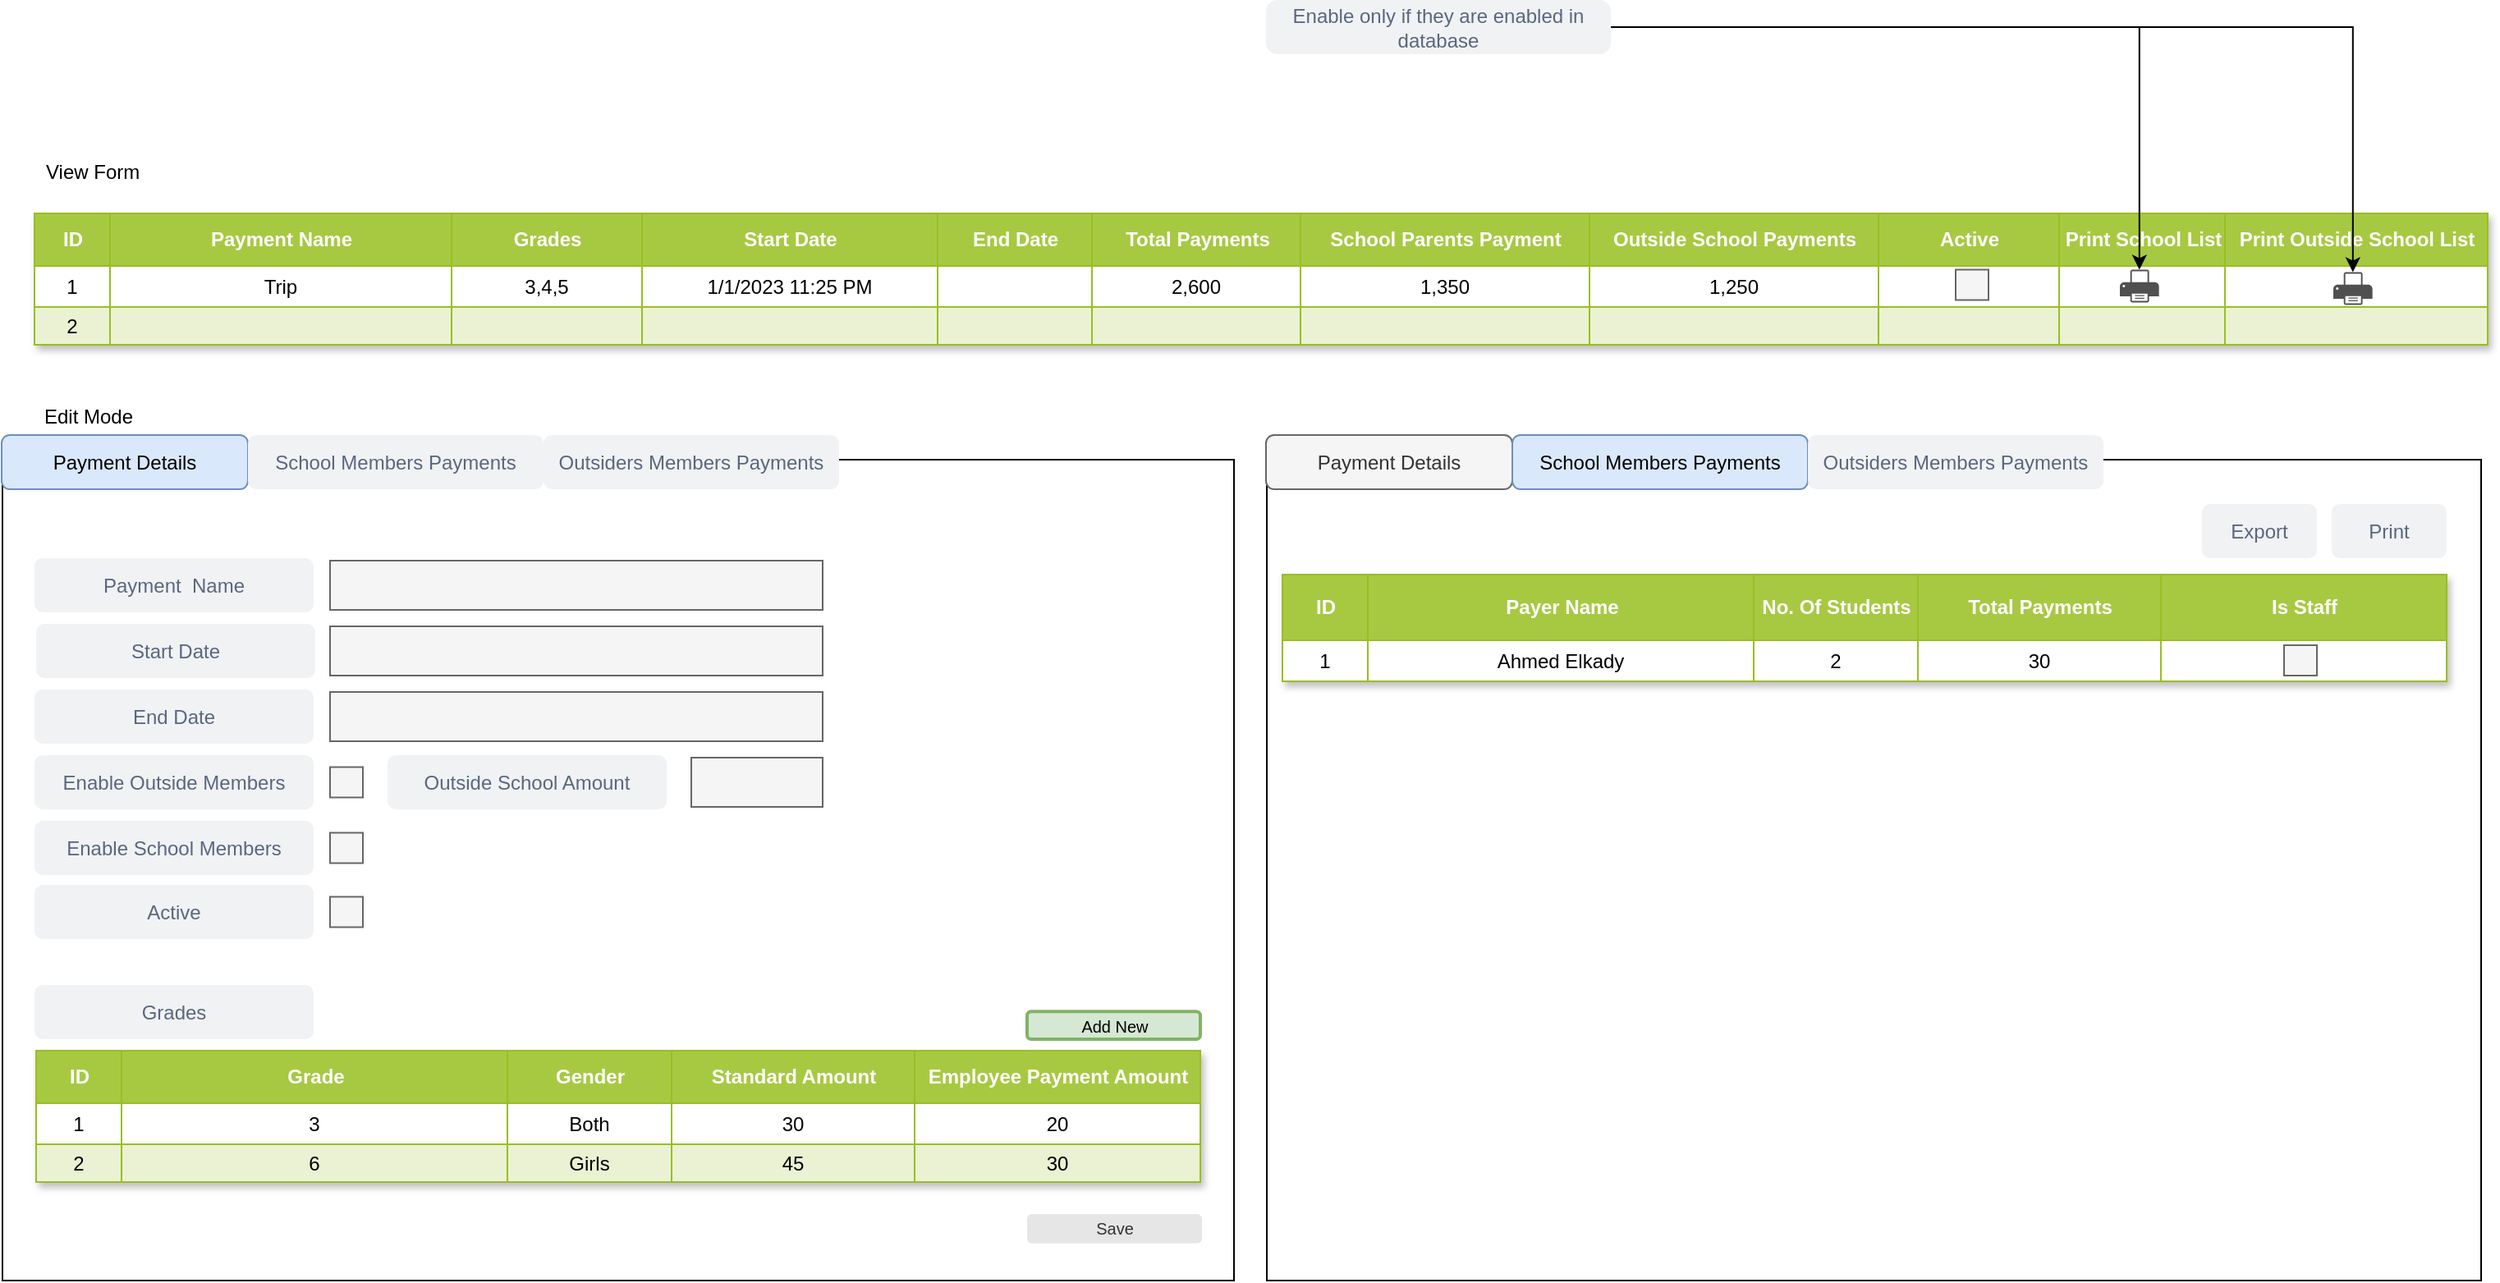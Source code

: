 <mxfile version="21.2.9" type="github">
  <diagram name="Page-1" id="6PhnfSOoUw57CcjGiwAI">
    <mxGraphModel dx="1434" dy="788" grid="1" gridSize="10" guides="1" tooltips="1" connect="1" arrows="1" fold="1" page="1" pageScale="1" pageWidth="850" pageHeight="1100" math="0" shadow="0">
      <root>
        <mxCell id="0" />
        <mxCell id="1" parent="0" />
        <mxCell id="nFzPuIVkLuBjwXfmh1af-1" value="2,600" style="childLayout=tableLayout;recursiveResize=0;strokeColor=#98bf21;fillColor=#A7C942;shadow=1;" vertex="1" parent="1">
          <mxGeometry x="40" y="200" width="1494" height="80" as="geometry" />
        </mxCell>
        <mxCell id="nFzPuIVkLuBjwXfmh1af-2" style="shape=tableRow;horizontal=0;startSize=0;swimlaneHead=0;swimlaneBody=0;top=0;left=0;bottom=0;right=0;dropTarget=0;collapsible=0;recursiveResize=0;expand=0;fontStyle=0;strokeColor=inherit;fillColor=#ffffff;" vertex="1" parent="nFzPuIVkLuBjwXfmh1af-1">
          <mxGeometry width="1494" height="32" as="geometry" />
        </mxCell>
        <mxCell id="nFzPuIVkLuBjwXfmh1af-3" value="ID" style="connectable=0;recursiveResize=0;strokeColor=inherit;fillColor=#A7C942;align=center;fontStyle=1;fontColor=#FFFFFF;html=1;" vertex="1" parent="nFzPuIVkLuBjwXfmh1af-2">
          <mxGeometry width="46" height="32" as="geometry">
            <mxRectangle width="46" height="32" as="alternateBounds" />
          </mxGeometry>
        </mxCell>
        <mxCell id="nFzPuIVkLuBjwXfmh1af-4" value="Payment Name" style="connectable=0;recursiveResize=0;strokeColor=inherit;fillColor=#A7C942;align=center;fontStyle=1;fontColor=#FFFFFF;html=1;" vertex="1" parent="nFzPuIVkLuBjwXfmh1af-2">
          <mxGeometry x="46" width="208" height="32" as="geometry">
            <mxRectangle width="208" height="32" as="alternateBounds" />
          </mxGeometry>
        </mxCell>
        <mxCell id="nFzPuIVkLuBjwXfmh1af-112" value="Grades" style="connectable=0;recursiveResize=0;strokeColor=inherit;fillColor=#A7C942;align=center;fontStyle=1;fontColor=#FFFFFF;html=1;" vertex="1" parent="nFzPuIVkLuBjwXfmh1af-2">
          <mxGeometry x="254" width="116" height="32" as="geometry">
            <mxRectangle width="116" height="32" as="alternateBounds" />
          </mxGeometry>
        </mxCell>
        <mxCell id="nFzPuIVkLuBjwXfmh1af-5" value="Start Date" style="connectable=0;recursiveResize=0;strokeColor=inherit;fillColor=#A7C942;align=center;fontStyle=1;fontColor=#FFFFFF;html=1;" vertex="1" parent="nFzPuIVkLuBjwXfmh1af-2">
          <mxGeometry x="370" width="180" height="32" as="geometry">
            <mxRectangle width="180" height="32" as="alternateBounds" />
          </mxGeometry>
        </mxCell>
        <mxCell id="nFzPuIVkLuBjwXfmh1af-22" value="End Date" style="connectable=0;recursiveResize=0;strokeColor=inherit;fillColor=#A7C942;align=center;fontStyle=1;fontColor=#FFFFFF;html=1;" vertex="1" parent="nFzPuIVkLuBjwXfmh1af-2">
          <mxGeometry x="550" width="94" height="32" as="geometry">
            <mxRectangle width="94" height="32" as="alternateBounds" />
          </mxGeometry>
        </mxCell>
        <mxCell id="nFzPuIVkLuBjwXfmh1af-37" value="Total Payments" style="connectable=0;recursiveResize=0;strokeColor=inherit;fillColor=#A7C942;align=center;fontStyle=1;fontColor=#FFFFFF;html=1;" vertex="1" parent="nFzPuIVkLuBjwXfmh1af-2">
          <mxGeometry x="644" width="127" height="32" as="geometry">
            <mxRectangle width="127" height="32" as="alternateBounds" />
          </mxGeometry>
        </mxCell>
        <mxCell id="nFzPuIVkLuBjwXfmh1af-42" value="School Parents Payment" style="connectable=0;recursiveResize=0;strokeColor=inherit;fillColor=#A7C942;align=center;fontStyle=1;fontColor=#FFFFFF;html=1;" vertex="1" parent="nFzPuIVkLuBjwXfmh1af-2">
          <mxGeometry x="771" width="176" height="32" as="geometry">
            <mxRectangle width="176" height="32" as="alternateBounds" />
          </mxGeometry>
        </mxCell>
        <mxCell id="nFzPuIVkLuBjwXfmh1af-120" value="Outside School Payments" style="connectable=0;recursiveResize=0;strokeColor=inherit;fillColor=#A7C942;align=center;fontStyle=1;fontColor=#FFFFFF;html=1;" vertex="1" parent="nFzPuIVkLuBjwXfmh1af-2">
          <mxGeometry x="947" width="176" height="32" as="geometry">
            <mxRectangle width="176" height="32" as="alternateBounds" />
          </mxGeometry>
        </mxCell>
        <mxCell id="nFzPuIVkLuBjwXfmh1af-32" value="Active" style="connectable=0;recursiveResize=0;strokeColor=inherit;fillColor=#A7C942;align=center;fontStyle=1;fontColor=#FFFFFF;html=1;" vertex="1" parent="nFzPuIVkLuBjwXfmh1af-2">
          <mxGeometry x="1123" width="110" height="32" as="geometry">
            <mxRectangle width="110" height="32" as="alternateBounds" />
          </mxGeometry>
        </mxCell>
        <mxCell id="nFzPuIVkLuBjwXfmh1af-74" value="Print School List" style="connectable=0;recursiveResize=0;strokeColor=inherit;fillColor=#A7C942;align=center;fontStyle=1;fontColor=#FFFFFF;html=1;" vertex="1" parent="nFzPuIVkLuBjwXfmh1af-2">
          <mxGeometry x="1233" width="101" height="32" as="geometry">
            <mxRectangle width="101" height="32" as="alternateBounds" />
          </mxGeometry>
        </mxCell>
        <mxCell id="nFzPuIVkLuBjwXfmh1af-77" value="Print Outside School List" style="connectable=0;recursiveResize=0;strokeColor=inherit;fillColor=#A7C942;align=center;fontStyle=1;fontColor=#FFFFFF;html=1;" vertex="1" parent="nFzPuIVkLuBjwXfmh1af-2">
          <mxGeometry x="1334" width="160" height="32" as="geometry">
            <mxRectangle width="160" height="32" as="alternateBounds" />
          </mxGeometry>
        </mxCell>
        <mxCell id="nFzPuIVkLuBjwXfmh1af-6" value="" style="shape=tableRow;horizontal=0;startSize=0;swimlaneHead=0;swimlaneBody=0;top=0;left=0;bottom=0;right=0;dropTarget=0;collapsible=0;recursiveResize=0;expand=0;fontStyle=0;strokeColor=inherit;fillColor=#ffffff;" vertex="1" parent="nFzPuIVkLuBjwXfmh1af-1">
          <mxGeometry y="32" width="1494" height="25" as="geometry" />
        </mxCell>
        <mxCell id="nFzPuIVkLuBjwXfmh1af-7" value="1" style="connectable=0;recursiveResize=0;strokeColor=inherit;fillColor=inherit;align=center;whiteSpace=wrap;html=1;" vertex="1" parent="nFzPuIVkLuBjwXfmh1af-6">
          <mxGeometry width="46" height="25" as="geometry">
            <mxRectangle width="46" height="25" as="alternateBounds" />
          </mxGeometry>
        </mxCell>
        <mxCell id="nFzPuIVkLuBjwXfmh1af-8" value="Trip" style="connectable=0;recursiveResize=0;strokeColor=inherit;fillColor=inherit;align=center;whiteSpace=wrap;html=1;" vertex="1" parent="nFzPuIVkLuBjwXfmh1af-6">
          <mxGeometry x="46" width="208" height="25" as="geometry">
            <mxRectangle width="208" height="25" as="alternateBounds" />
          </mxGeometry>
        </mxCell>
        <mxCell id="nFzPuIVkLuBjwXfmh1af-113" value="3,4,5" style="connectable=0;recursiveResize=0;strokeColor=inherit;fillColor=inherit;align=center;whiteSpace=wrap;html=1;" vertex="1" parent="nFzPuIVkLuBjwXfmh1af-6">
          <mxGeometry x="254" width="116" height="25" as="geometry">
            <mxRectangle width="116" height="25" as="alternateBounds" />
          </mxGeometry>
        </mxCell>
        <mxCell id="nFzPuIVkLuBjwXfmh1af-9" value="1/1/2023 11:25 PM" style="connectable=0;recursiveResize=0;strokeColor=inherit;fillColor=inherit;align=center;whiteSpace=wrap;html=1;" vertex="1" parent="nFzPuIVkLuBjwXfmh1af-6">
          <mxGeometry x="370" width="180" height="25" as="geometry">
            <mxRectangle width="180" height="25" as="alternateBounds" />
          </mxGeometry>
        </mxCell>
        <mxCell id="nFzPuIVkLuBjwXfmh1af-23" style="connectable=0;recursiveResize=0;strokeColor=inherit;fillColor=inherit;align=center;whiteSpace=wrap;html=1;" vertex="1" parent="nFzPuIVkLuBjwXfmh1af-6">
          <mxGeometry x="550" width="94" height="25" as="geometry">
            <mxRectangle width="94" height="25" as="alternateBounds" />
          </mxGeometry>
        </mxCell>
        <mxCell id="nFzPuIVkLuBjwXfmh1af-38" value="2,600" style="connectable=0;recursiveResize=0;strokeColor=inherit;fillColor=inherit;align=center;whiteSpace=wrap;html=1;" vertex="1" parent="nFzPuIVkLuBjwXfmh1af-6">
          <mxGeometry x="644" width="127" height="25" as="geometry">
            <mxRectangle width="127" height="25" as="alternateBounds" />
          </mxGeometry>
        </mxCell>
        <mxCell id="nFzPuIVkLuBjwXfmh1af-43" value="1,350" style="connectable=0;recursiveResize=0;strokeColor=inherit;fillColor=inherit;align=center;whiteSpace=wrap;html=1;" vertex="1" parent="nFzPuIVkLuBjwXfmh1af-6">
          <mxGeometry x="771" width="176" height="25" as="geometry">
            <mxRectangle width="176" height="25" as="alternateBounds" />
          </mxGeometry>
        </mxCell>
        <mxCell id="nFzPuIVkLuBjwXfmh1af-121" value="1,250" style="connectable=0;recursiveResize=0;strokeColor=inherit;fillColor=inherit;align=center;whiteSpace=wrap;html=1;" vertex="1" parent="nFzPuIVkLuBjwXfmh1af-6">
          <mxGeometry x="947" width="176" height="25" as="geometry">
            <mxRectangle width="176" height="25" as="alternateBounds" />
          </mxGeometry>
        </mxCell>
        <mxCell id="nFzPuIVkLuBjwXfmh1af-33" style="connectable=0;recursiveResize=0;strokeColor=inherit;fillColor=inherit;align=center;whiteSpace=wrap;html=1;" vertex="1" parent="nFzPuIVkLuBjwXfmh1af-6">
          <mxGeometry x="1123" width="110" height="25" as="geometry">
            <mxRectangle width="110" height="25" as="alternateBounds" />
          </mxGeometry>
        </mxCell>
        <mxCell id="nFzPuIVkLuBjwXfmh1af-75" style="connectable=0;recursiveResize=0;strokeColor=inherit;fillColor=inherit;align=center;whiteSpace=wrap;html=1;" vertex="1" parent="nFzPuIVkLuBjwXfmh1af-6">
          <mxGeometry x="1233" width="101" height="25" as="geometry">
            <mxRectangle width="101" height="25" as="alternateBounds" />
          </mxGeometry>
        </mxCell>
        <mxCell id="nFzPuIVkLuBjwXfmh1af-78" style="connectable=0;recursiveResize=0;strokeColor=inherit;fillColor=inherit;align=center;whiteSpace=wrap;html=1;" vertex="1" parent="nFzPuIVkLuBjwXfmh1af-6">
          <mxGeometry x="1334" width="160" height="25" as="geometry">
            <mxRectangle width="160" height="25" as="alternateBounds" />
          </mxGeometry>
        </mxCell>
        <mxCell id="nFzPuIVkLuBjwXfmh1af-10" value="" style="shape=tableRow;horizontal=0;startSize=0;swimlaneHead=0;swimlaneBody=0;top=0;left=0;bottom=0;right=0;dropTarget=0;collapsible=0;recursiveResize=0;expand=0;fontStyle=1;strokeColor=inherit;fillColor=#EAF2D3;" vertex="1" parent="nFzPuIVkLuBjwXfmh1af-1">
          <mxGeometry y="57" width="1494" height="23" as="geometry" />
        </mxCell>
        <mxCell id="nFzPuIVkLuBjwXfmh1af-11" value="2" style="connectable=0;recursiveResize=0;strokeColor=inherit;fillColor=inherit;whiteSpace=wrap;html=1;" vertex="1" parent="nFzPuIVkLuBjwXfmh1af-10">
          <mxGeometry width="46" height="23" as="geometry">
            <mxRectangle width="46" height="23" as="alternateBounds" />
          </mxGeometry>
        </mxCell>
        <mxCell id="nFzPuIVkLuBjwXfmh1af-12" value="" style="connectable=0;recursiveResize=0;strokeColor=inherit;fillColor=inherit;whiteSpace=wrap;html=1;" vertex="1" parent="nFzPuIVkLuBjwXfmh1af-10">
          <mxGeometry x="46" width="208" height="23" as="geometry">
            <mxRectangle width="208" height="23" as="alternateBounds" />
          </mxGeometry>
        </mxCell>
        <mxCell id="nFzPuIVkLuBjwXfmh1af-114" style="connectable=0;recursiveResize=0;strokeColor=inherit;fillColor=inherit;whiteSpace=wrap;html=1;" vertex="1" parent="nFzPuIVkLuBjwXfmh1af-10">
          <mxGeometry x="254" width="116" height="23" as="geometry">
            <mxRectangle width="116" height="23" as="alternateBounds" />
          </mxGeometry>
        </mxCell>
        <mxCell id="nFzPuIVkLuBjwXfmh1af-13" value="" style="connectable=0;recursiveResize=0;strokeColor=inherit;fillColor=inherit;whiteSpace=wrap;html=1;" vertex="1" parent="nFzPuIVkLuBjwXfmh1af-10">
          <mxGeometry x="370" width="180" height="23" as="geometry">
            <mxRectangle width="180" height="23" as="alternateBounds" />
          </mxGeometry>
        </mxCell>
        <mxCell id="nFzPuIVkLuBjwXfmh1af-24" style="connectable=0;recursiveResize=0;strokeColor=inherit;fillColor=inherit;whiteSpace=wrap;html=1;" vertex="1" parent="nFzPuIVkLuBjwXfmh1af-10">
          <mxGeometry x="550" width="94" height="23" as="geometry">
            <mxRectangle width="94" height="23" as="alternateBounds" />
          </mxGeometry>
        </mxCell>
        <mxCell id="nFzPuIVkLuBjwXfmh1af-39" style="connectable=0;recursiveResize=0;strokeColor=inherit;fillColor=inherit;whiteSpace=wrap;html=1;" vertex="1" parent="nFzPuIVkLuBjwXfmh1af-10">
          <mxGeometry x="644" width="127" height="23" as="geometry">
            <mxRectangle width="127" height="23" as="alternateBounds" />
          </mxGeometry>
        </mxCell>
        <mxCell id="nFzPuIVkLuBjwXfmh1af-44" style="connectable=0;recursiveResize=0;strokeColor=inherit;fillColor=inherit;whiteSpace=wrap;html=1;" vertex="1" parent="nFzPuIVkLuBjwXfmh1af-10">
          <mxGeometry x="771" width="176" height="23" as="geometry">
            <mxRectangle width="176" height="23" as="alternateBounds" />
          </mxGeometry>
        </mxCell>
        <mxCell id="nFzPuIVkLuBjwXfmh1af-122" style="connectable=0;recursiveResize=0;strokeColor=inherit;fillColor=inherit;whiteSpace=wrap;html=1;" vertex="1" parent="nFzPuIVkLuBjwXfmh1af-10">
          <mxGeometry x="947" width="176" height="23" as="geometry">
            <mxRectangle width="176" height="23" as="alternateBounds" />
          </mxGeometry>
        </mxCell>
        <mxCell id="nFzPuIVkLuBjwXfmh1af-34" style="connectable=0;recursiveResize=0;strokeColor=inherit;fillColor=inherit;whiteSpace=wrap;html=1;" vertex="1" parent="nFzPuIVkLuBjwXfmh1af-10">
          <mxGeometry x="1123" width="110" height="23" as="geometry">
            <mxRectangle width="110" height="23" as="alternateBounds" />
          </mxGeometry>
        </mxCell>
        <mxCell id="nFzPuIVkLuBjwXfmh1af-76" style="connectable=0;recursiveResize=0;strokeColor=inherit;fillColor=inherit;whiteSpace=wrap;html=1;" vertex="1" parent="nFzPuIVkLuBjwXfmh1af-10">
          <mxGeometry x="1233" width="101" height="23" as="geometry">
            <mxRectangle width="101" height="23" as="alternateBounds" />
          </mxGeometry>
        </mxCell>
        <mxCell id="nFzPuIVkLuBjwXfmh1af-79" style="connectable=0;recursiveResize=0;strokeColor=inherit;fillColor=inherit;whiteSpace=wrap;html=1;" vertex="1" parent="nFzPuIVkLuBjwXfmh1af-10">
          <mxGeometry x="1334" width="160" height="23" as="geometry">
            <mxRectangle width="160" height="23" as="alternateBounds" />
          </mxGeometry>
        </mxCell>
        <mxCell id="nFzPuIVkLuBjwXfmh1af-72" value="View Form" style="text;strokeColor=none;fillColor=none;align=left;verticalAlign=middle;spacingLeft=4;spacingRight=4;overflow=hidden;points=[[0,0.5],[1,0.5]];portConstraint=eastwest;rotatable=0;whiteSpace=wrap;html=1;" vertex="1" parent="1">
          <mxGeometry x="41" y="160" width="80" height="30" as="geometry" />
        </mxCell>
        <mxCell id="nFzPuIVkLuBjwXfmh1af-73" value="Edit Mode" style="text;strokeColor=none;fillColor=none;align=left;verticalAlign=middle;spacingLeft=4;spacingRight=4;overflow=hidden;points=[[0,0.5],[1,0.5]];portConstraint=eastwest;rotatable=0;whiteSpace=wrap;html=1;" vertex="1" parent="1">
          <mxGeometry x="40" y="309" width="80" height="30" as="geometry" />
        </mxCell>
        <mxCell id="nFzPuIVkLuBjwXfmh1af-80" value="" style="sketch=0;pointerEvents=1;shadow=0;dashed=0;html=1;strokeColor=none;fillColor=#505050;labelPosition=center;verticalLabelPosition=bottom;verticalAlign=top;outlineConnect=0;align=center;shape=mxgraph.office.devices.printer;" vertex="1" parent="1">
          <mxGeometry x="1310" y="234.25" width="23.83" height="20" as="geometry" />
        </mxCell>
        <mxCell id="nFzPuIVkLuBjwXfmh1af-81" value="" style="sketch=0;pointerEvents=1;shadow=0;dashed=0;html=1;strokeColor=none;fillColor=#505050;labelPosition=center;verticalLabelPosition=bottom;verticalAlign=top;outlineConnect=0;align=center;shape=mxgraph.office.devices.printer;" vertex="1" parent="1">
          <mxGeometry x="1440" y="235.75" width="23.83" height="20" as="geometry" />
        </mxCell>
        <mxCell id="nFzPuIVkLuBjwXfmh1af-84" value="" style="edgeStyle=orthogonalEdgeStyle;rounded=0;orthogonalLoop=1;jettySize=auto;html=1;" edge="1" parent="1" source="nFzPuIVkLuBjwXfmh1af-82" target="nFzPuIVkLuBjwXfmh1af-81">
          <mxGeometry relative="1" as="geometry" />
        </mxCell>
        <mxCell id="nFzPuIVkLuBjwXfmh1af-85" value="" style="edgeStyle=orthogonalEdgeStyle;rounded=0;orthogonalLoop=1;jettySize=auto;html=1;" edge="1" parent="1" source="nFzPuIVkLuBjwXfmh1af-82" target="nFzPuIVkLuBjwXfmh1af-80">
          <mxGeometry relative="1" as="geometry" />
        </mxCell>
        <mxCell id="nFzPuIVkLuBjwXfmh1af-82" value="Enable only if they are enabled in database" style="rounded=1;align=center;fillColor=#F1F2F4;strokeColor=none;html=1;whiteSpace=wrap;fontColor=#596780;fontSize=12;arcSize=21;" vertex="1" parent="1">
          <mxGeometry x="790" y="70" width="210" height="33" as="geometry" />
        </mxCell>
        <mxCell id="nFzPuIVkLuBjwXfmh1af-87" value="" style="rounded=0;whiteSpace=wrap;html=1;" vertex="1" parent="1">
          <mxGeometry x="20.5" y="350" width="750" height="500" as="geometry" />
        </mxCell>
        <mxCell id="nFzPuIVkLuBjwXfmh1af-88" value="Payment Details" style="rounded=1;align=center;fillColor=#dae8fc;strokeColor=#6c8ebf;html=1;whiteSpace=wrap;fontSize=12" vertex="1" parent="1">
          <mxGeometry x="20" y="335" width="150" height="33" as="geometry" />
        </mxCell>
        <mxCell id="nFzPuIVkLuBjwXfmh1af-89" value="School Members Payments" style="rounded=1;align=center;fillColor=#F1F2F4;strokeColor=none;html=1;whiteSpace=wrap;fontColor=#596780;fontSize=12" vertex="1" parent="1">
          <mxGeometry x="170" y="335" width="180" height="33" as="geometry" />
        </mxCell>
        <mxCell id="nFzPuIVkLuBjwXfmh1af-90" value="Payment&amp;nbsp; Name" style="rounded=1;align=center;fillColor=#F1F2F4;strokeColor=none;html=1;whiteSpace=wrap;fontColor=#596780;fontSize=12" vertex="1" parent="1">
          <mxGeometry x="40" y="410" width="170" height="33" as="geometry" />
        </mxCell>
        <mxCell id="nFzPuIVkLuBjwXfmh1af-91" value="Outsiders Members Payments" style="rounded=1;align=center;fillColor=#F1F2F4;strokeColor=none;html=1;whiteSpace=wrap;fontColor=#596780;fontSize=12" vertex="1" parent="1">
          <mxGeometry x="350" y="335" width="180" height="33" as="geometry" />
        </mxCell>
        <mxCell id="nFzPuIVkLuBjwXfmh1af-92" value="Start Date" style="rounded=1;align=center;fillColor=#F1F2F4;strokeColor=none;html=1;whiteSpace=wrap;fontColor=#596780;fontSize=12" vertex="1" parent="1">
          <mxGeometry x="41" y="450" width="170" height="33" as="geometry" />
        </mxCell>
        <mxCell id="nFzPuIVkLuBjwXfmh1af-93" value="End Date" style="rounded=1;align=center;fillColor=#F1F2F4;strokeColor=none;html=1;whiteSpace=wrap;fontColor=#596780;fontSize=12" vertex="1" parent="1">
          <mxGeometry x="40" y="490" width="170" height="33" as="geometry" />
        </mxCell>
        <mxCell id="nFzPuIVkLuBjwXfmh1af-95" value="Enable Outside Members" style="rounded=1;align=center;fillColor=#F1F2F4;strokeColor=none;html=1;whiteSpace=wrap;fontColor=#596780;fontSize=12" vertex="1" parent="1">
          <mxGeometry x="40" y="530" width="170" height="33" as="geometry" />
        </mxCell>
        <mxCell id="nFzPuIVkLuBjwXfmh1af-96" value="Enable School Members" style="rounded=1;align=center;fillColor=#F1F2F4;strokeColor=none;html=1;whiteSpace=wrap;fontColor=#596780;fontSize=12" vertex="1" parent="1">
          <mxGeometry x="40" y="570" width="170" height="33" as="geometry" />
        </mxCell>
        <mxCell id="nFzPuIVkLuBjwXfmh1af-97" value="Active" style="rounded=1;align=center;fillColor=#F1F2F4;strokeColor=none;html=1;whiteSpace=wrap;fontColor=#596780;fontSize=12" vertex="1" parent="1">
          <mxGeometry x="40" y="609" width="170" height="33" as="geometry" />
        </mxCell>
        <mxCell id="nFzPuIVkLuBjwXfmh1af-98" value="" style="rounded=0;whiteSpace=wrap;html=1;fillColor=#f5f5f5;fontColor=#333333;strokeColor=#666666;" vertex="1" parent="1">
          <mxGeometry x="220" y="411.5" width="300" height="30" as="geometry" />
        </mxCell>
        <mxCell id="nFzPuIVkLuBjwXfmh1af-99" value="" style="rounded=0;whiteSpace=wrap;html=1;fillColor=#f5f5f5;fontColor=#333333;strokeColor=#666666;" vertex="1" parent="1">
          <mxGeometry x="220" y="451.5" width="300" height="30" as="geometry" />
        </mxCell>
        <mxCell id="nFzPuIVkLuBjwXfmh1af-100" value="" style="rounded=0;whiteSpace=wrap;html=1;fillColor=#f5f5f5;fontColor=#333333;strokeColor=#666666;" vertex="1" parent="1">
          <mxGeometry x="220" y="491.5" width="300" height="30" as="geometry" />
        </mxCell>
        <mxCell id="nFzPuIVkLuBjwXfmh1af-101" value="" style="rounded=0;whiteSpace=wrap;html=1;fillColor=#f5f5f5;fontColor=#333333;strokeColor=#666666;" vertex="1" parent="1">
          <mxGeometry x="220" y="537.25" width="20" height="18.5" as="geometry" />
        </mxCell>
        <mxCell id="nFzPuIVkLuBjwXfmh1af-102" value="" style="rounded=0;whiteSpace=wrap;html=1;fillColor=#f5f5f5;fontColor=#333333;strokeColor=#666666;" vertex="1" parent="1">
          <mxGeometry x="220" y="577.25" width="20" height="18.5" as="geometry" />
        </mxCell>
        <mxCell id="nFzPuIVkLuBjwXfmh1af-103" value="" style="rounded=0;whiteSpace=wrap;html=1;fillColor=#f5f5f5;fontColor=#333333;strokeColor=#666666;" vertex="1" parent="1">
          <mxGeometry x="220" y="616.25" width="20" height="18.5" as="geometry" />
        </mxCell>
        <mxCell id="nFzPuIVkLuBjwXfmh1af-104" value="Outside School Amount" style="rounded=1;align=center;fillColor=#F1F2F4;strokeColor=none;html=1;whiteSpace=wrap;fontColor=#596780;fontSize=12" vertex="1" parent="1">
          <mxGeometry x="255" y="530" width="170" height="33" as="geometry" />
        </mxCell>
        <mxCell id="nFzPuIVkLuBjwXfmh1af-105" value="" style="rounded=0;whiteSpace=wrap;html=1;fillColor=#f5f5f5;fontColor=#333333;strokeColor=#666666;" vertex="1" parent="1">
          <mxGeometry x="440" y="531.5" width="80" height="30" as="geometry" />
        </mxCell>
        <mxCell id="nFzPuIVkLuBjwXfmh1af-47" value="Assets" style="childLayout=tableLayout;recursiveResize=0;strokeColor=#98bf21;fillColor=#A7C942;shadow=1;" vertex="1" parent="1">
          <mxGeometry x="41" y="710" width="709" height="80" as="geometry" />
        </mxCell>
        <mxCell id="nFzPuIVkLuBjwXfmh1af-48" style="shape=tableRow;horizontal=0;startSize=0;swimlaneHead=0;swimlaneBody=0;top=0;left=0;bottom=0;right=0;dropTarget=0;collapsible=0;recursiveResize=0;expand=0;fontStyle=0;strokeColor=inherit;fillColor=#ffffff;" vertex="1" parent="nFzPuIVkLuBjwXfmh1af-47">
          <mxGeometry width="709" height="32" as="geometry" />
        </mxCell>
        <mxCell id="nFzPuIVkLuBjwXfmh1af-49" value="ID" style="connectable=0;recursiveResize=0;strokeColor=inherit;fillColor=#A7C942;align=center;fontStyle=1;fontColor=#FFFFFF;html=1;" vertex="1" parent="nFzPuIVkLuBjwXfmh1af-48">
          <mxGeometry width="52" height="32" as="geometry">
            <mxRectangle width="52" height="32" as="alternateBounds" />
          </mxGeometry>
        </mxCell>
        <mxCell id="nFzPuIVkLuBjwXfmh1af-50" value="Grade" style="connectable=0;recursiveResize=0;strokeColor=inherit;fillColor=#A7C942;align=center;fontStyle=1;fontColor=#FFFFFF;html=1;" vertex="1" parent="nFzPuIVkLuBjwXfmh1af-48">
          <mxGeometry x="52" width="235" height="32" as="geometry">
            <mxRectangle width="235" height="32" as="alternateBounds" />
          </mxGeometry>
        </mxCell>
        <mxCell id="nFzPuIVkLuBjwXfmh1af-51" value="Gender" style="connectable=0;recursiveResize=0;strokeColor=inherit;fillColor=#A7C942;align=center;fontStyle=1;fontColor=#FFFFFF;html=1;" vertex="1" parent="nFzPuIVkLuBjwXfmh1af-48">
          <mxGeometry x="287" width="100" height="32" as="geometry">
            <mxRectangle width="100" height="32" as="alternateBounds" />
          </mxGeometry>
        </mxCell>
        <mxCell id="nFzPuIVkLuBjwXfmh1af-52" value="Standard Amount" style="connectable=0;recursiveResize=0;strokeColor=inherit;fillColor=#A7C942;align=center;fontStyle=1;fontColor=#FFFFFF;html=1;" vertex="1" parent="nFzPuIVkLuBjwXfmh1af-48">
          <mxGeometry x="387" width="148" height="32" as="geometry">
            <mxRectangle width="148" height="32" as="alternateBounds" />
          </mxGeometry>
        </mxCell>
        <mxCell id="nFzPuIVkLuBjwXfmh1af-53" value="Employee Payment Amount" style="connectable=0;recursiveResize=0;strokeColor=inherit;fillColor=#A7C942;align=center;fontStyle=1;fontColor=#FFFFFF;html=1;" vertex="1" parent="nFzPuIVkLuBjwXfmh1af-48">
          <mxGeometry x="535" width="174" height="32" as="geometry">
            <mxRectangle width="174" height="32" as="alternateBounds" />
          </mxGeometry>
        </mxCell>
        <mxCell id="nFzPuIVkLuBjwXfmh1af-56" value="" style="shape=tableRow;horizontal=0;startSize=0;swimlaneHead=0;swimlaneBody=0;top=0;left=0;bottom=0;right=0;dropTarget=0;collapsible=0;recursiveResize=0;expand=0;fontStyle=0;strokeColor=inherit;fillColor=#ffffff;" vertex="1" parent="nFzPuIVkLuBjwXfmh1af-47">
          <mxGeometry y="32" width="709" height="25" as="geometry" />
        </mxCell>
        <mxCell id="nFzPuIVkLuBjwXfmh1af-57" value="1" style="connectable=0;recursiveResize=0;strokeColor=inherit;fillColor=inherit;align=center;whiteSpace=wrap;html=1;" vertex="1" parent="nFzPuIVkLuBjwXfmh1af-56">
          <mxGeometry width="52" height="25" as="geometry">
            <mxRectangle width="52" height="25" as="alternateBounds" />
          </mxGeometry>
        </mxCell>
        <mxCell id="nFzPuIVkLuBjwXfmh1af-58" value="3" style="connectable=0;recursiveResize=0;strokeColor=inherit;fillColor=inherit;align=center;whiteSpace=wrap;html=1;" vertex="1" parent="nFzPuIVkLuBjwXfmh1af-56">
          <mxGeometry x="52" width="235" height="25" as="geometry">
            <mxRectangle width="235" height="25" as="alternateBounds" />
          </mxGeometry>
        </mxCell>
        <mxCell id="nFzPuIVkLuBjwXfmh1af-59" value="Both" style="connectable=0;recursiveResize=0;strokeColor=inherit;fillColor=inherit;align=center;whiteSpace=wrap;html=1;" vertex="1" parent="nFzPuIVkLuBjwXfmh1af-56">
          <mxGeometry x="287" width="100" height="25" as="geometry">
            <mxRectangle width="100" height="25" as="alternateBounds" />
          </mxGeometry>
        </mxCell>
        <mxCell id="nFzPuIVkLuBjwXfmh1af-60" value="30" style="connectable=0;recursiveResize=0;strokeColor=inherit;fillColor=inherit;align=center;whiteSpace=wrap;html=1;" vertex="1" parent="nFzPuIVkLuBjwXfmh1af-56">
          <mxGeometry x="387" width="148" height="25" as="geometry">
            <mxRectangle width="148" height="25" as="alternateBounds" />
          </mxGeometry>
        </mxCell>
        <mxCell id="nFzPuIVkLuBjwXfmh1af-61" value="20" style="connectable=0;recursiveResize=0;strokeColor=inherit;fillColor=inherit;align=center;whiteSpace=wrap;html=1;" vertex="1" parent="nFzPuIVkLuBjwXfmh1af-56">
          <mxGeometry x="535" width="174" height="25" as="geometry">
            <mxRectangle width="174" height="25" as="alternateBounds" />
          </mxGeometry>
        </mxCell>
        <mxCell id="nFzPuIVkLuBjwXfmh1af-64" value="" style="shape=tableRow;horizontal=0;startSize=0;swimlaneHead=0;swimlaneBody=0;top=0;left=0;bottom=0;right=0;dropTarget=0;collapsible=0;recursiveResize=0;expand=0;fontStyle=1;strokeColor=inherit;fillColor=#EAF2D3;" vertex="1" parent="nFzPuIVkLuBjwXfmh1af-47">
          <mxGeometry y="57" width="709" height="23" as="geometry" />
        </mxCell>
        <mxCell id="nFzPuIVkLuBjwXfmh1af-65" value="2" style="connectable=0;recursiveResize=0;strokeColor=inherit;fillColor=inherit;whiteSpace=wrap;html=1;" vertex="1" parent="nFzPuIVkLuBjwXfmh1af-64">
          <mxGeometry width="52" height="23" as="geometry">
            <mxRectangle width="52" height="23" as="alternateBounds" />
          </mxGeometry>
        </mxCell>
        <mxCell id="nFzPuIVkLuBjwXfmh1af-66" value="6" style="connectable=0;recursiveResize=0;strokeColor=inherit;fillColor=inherit;whiteSpace=wrap;html=1;" vertex="1" parent="nFzPuIVkLuBjwXfmh1af-64">
          <mxGeometry x="52" width="235" height="23" as="geometry">
            <mxRectangle width="235" height="23" as="alternateBounds" />
          </mxGeometry>
        </mxCell>
        <mxCell id="nFzPuIVkLuBjwXfmh1af-67" value="Girls" style="connectable=0;recursiveResize=0;strokeColor=inherit;fillColor=inherit;whiteSpace=wrap;html=1;" vertex="1" parent="nFzPuIVkLuBjwXfmh1af-64">
          <mxGeometry x="287" width="100" height="23" as="geometry">
            <mxRectangle width="100" height="23" as="alternateBounds" />
          </mxGeometry>
        </mxCell>
        <mxCell id="nFzPuIVkLuBjwXfmh1af-68" value="45" style="connectable=0;recursiveResize=0;strokeColor=inherit;fillColor=inherit;whiteSpace=wrap;html=1;" vertex="1" parent="nFzPuIVkLuBjwXfmh1af-64">
          <mxGeometry x="387" width="148" height="23" as="geometry">
            <mxRectangle width="148" height="23" as="alternateBounds" />
          </mxGeometry>
        </mxCell>
        <mxCell id="nFzPuIVkLuBjwXfmh1af-69" value="30" style="connectable=0;recursiveResize=0;strokeColor=inherit;fillColor=inherit;whiteSpace=wrap;html=1;" vertex="1" parent="nFzPuIVkLuBjwXfmh1af-64">
          <mxGeometry x="535" width="174" height="23" as="geometry">
            <mxRectangle width="174" height="23" as="alternateBounds" />
          </mxGeometry>
        </mxCell>
        <mxCell id="nFzPuIVkLuBjwXfmh1af-106" value="Grades" style="rounded=1;align=center;fillColor=#F1F2F4;strokeColor=none;html=1;whiteSpace=wrap;fontColor=#596780;fontSize=12" vertex="1" parent="1">
          <mxGeometry x="40" y="670" width="170" height="33" as="geometry" />
        </mxCell>
        <mxCell id="nFzPuIVkLuBjwXfmh1af-107" value="Add New" style="rounded=1;html=1;shadow=0;dashed=0;whiteSpace=wrap;fontSize=10;fillColor=#d5e8d4;align=center;strokeColor=#82b366;strokeWidth=2;" vertex="1" parent="1">
          <mxGeometry x="644.5" y="686.12" width="105.5" height="16.88" as="geometry" />
        </mxCell>
        <mxCell id="nFzPuIVkLuBjwXfmh1af-119" value="" style="rounded=0;whiteSpace=wrap;html=1;fillColor=#f5f5f5;fontColor=#333333;strokeColor=#666666;" vertex="1" parent="1">
          <mxGeometry x="1210" y="234.25" width="20" height="18.5" as="geometry" />
        </mxCell>
        <mxCell id="nFzPuIVkLuBjwXfmh1af-125" value="Save" style="rounded=1;html=1;shadow=0;dashed=0;whiteSpace=wrap;fontSize=10;fillColor=#E6E6E6;align=center;strokeColor=#E6E6E6;fontColor=#333333;" vertex="1" parent="1">
          <mxGeometry x="645" y="810" width="105.5" height="16.88" as="geometry" />
        </mxCell>
        <mxCell id="nFzPuIVkLuBjwXfmh1af-126" value="" style="rounded=0;whiteSpace=wrap;html=1;" vertex="1" parent="1">
          <mxGeometry x="790.5" y="350" width="739.5" height="500" as="geometry" />
        </mxCell>
        <mxCell id="nFzPuIVkLuBjwXfmh1af-127" value="Payment Details" style="rounded=1;align=center;fillColor=#f5f5f5;strokeColor=#666666;html=1;whiteSpace=wrap;fontSize=12;fontColor=#333333;" vertex="1" parent="1">
          <mxGeometry x="790" y="335" width="150" height="33" as="geometry" />
        </mxCell>
        <mxCell id="nFzPuIVkLuBjwXfmh1af-128" value="School Members Payments" style="rounded=1;align=center;fillColor=#dae8fc;strokeColor=#6c8ebf;html=1;whiteSpace=wrap;fontSize=12" vertex="1" parent="1">
          <mxGeometry x="940" y="335" width="180" height="33" as="geometry" />
        </mxCell>
        <mxCell id="nFzPuIVkLuBjwXfmh1af-129" value="Outsiders Members Payments" style="rounded=1;align=center;fillColor=#F1F2F4;strokeColor=none;html=1;whiteSpace=wrap;fontColor=#596780;fontSize=12" vertex="1" parent="1">
          <mxGeometry x="1120" y="335" width="180" height="33" as="geometry" />
        </mxCell>
        <mxCell id="nFzPuIVkLuBjwXfmh1af-130" value="Assets" style="childLayout=tableLayout;recursiveResize=0;strokeColor=#98bf21;fillColor=#A7C942;shadow=1;" vertex="1" parent="1">
          <mxGeometry x="800" y="420" width="709" height="65" as="geometry" />
        </mxCell>
        <mxCell id="nFzPuIVkLuBjwXfmh1af-131" style="shape=tableRow;horizontal=0;startSize=0;swimlaneHead=0;swimlaneBody=0;top=0;left=0;bottom=0;right=0;dropTarget=0;collapsible=0;recursiveResize=0;expand=0;fontStyle=0;strokeColor=inherit;fillColor=#ffffff;" vertex="1" parent="nFzPuIVkLuBjwXfmh1af-130">
          <mxGeometry width="709" height="40" as="geometry" />
        </mxCell>
        <mxCell id="nFzPuIVkLuBjwXfmh1af-132" value="ID" style="connectable=0;recursiveResize=0;strokeColor=inherit;fillColor=#A7C942;align=center;fontStyle=1;fontColor=#FFFFFF;html=1;" vertex="1" parent="nFzPuIVkLuBjwXfmh1af-131">
          <mxGeometry width="52" height="40" as="geometry">
            <mxRectangle width="52" height="40" as="alternateBounds" />
          </mxGeometry>
        </mxCell>
        <mxCell id="nFzPuIVkLuBjwXfmh1af-133" value="Payer Name" style="connectable=0;recursiveResize=0;strokeColor=inherit;fillColor=#A7C942;align=center;fontStyle=1;fontColor=#FFFFFF;html=1;" vertex="1" parent="nFzPuIVkLuBjwXfmh1af-131">
          <mxGeometry x="52" width="235" height="40" as="geometry">
            <mxRectangle width="235" height="40" as="alternateBounds" />
          </mxGeometry>
        </mxCell>
        <mxCell id="nFzPuIVkLuBjwXfmh1af-134" value="No. Of Students" style="connectable=0;recursiveResize=0;strokeColor=inherit;fillColor=#A7C942;align=center;fontStyle=1;fontColor=#FFFFFF;html=1;" vertex="1" parent="nFzPuIVkLuBjwXfmh1af-131">
          <mxGeometry x="287" width="100" height="40" as="geometry">
            <mxRectangle width="100" height="40" as="alternateBounds" />
          </mxGeometry>
        </mxCell>
        <mxCell id="nFzPuIVkLuBjwXfmh1af-135" value="Total Payments" style="connectable=0;recursiveResize=0;strokeColor=inherit;fillColor=#A7C942;align=center;fontStyle=1;fontColor=#FFFFFF;html=1;" vertex="1" parent="nFzPuIVkLuBjwXfmh1af-131">
          <mxGeometry x="387" width="148" height="40" as="geometry">
            <mxRectangle width="148" height="40" as="alternateBounds" />
          </mxGeometry>
        </mxCell>
        <mxCell id="nFzPuIVkLuBjwXfmh1af-136" value="Is Staff" style="connectable=0;recursiveResize=0;strokeColor=inherit;fillColor=#A7C942;align=center;fontStyle=1;fontColor=#FFFFFF;html=1;" vertex="1" parent="nFzPuIVkLuBjwXfmh1af-131">
          <mxGeometry x="535" width="174" height="40" as="geometry">
            <mxRectangle width="174" height="40" as="alternateBounds" />
          </mxGeometry>
        </mxCell>
        <mxCell id="nFzPuIVkLuBjwXfmh1af-137" value="" style="shape=tableRow;horizontal=0;startSize=0;swimlaneHead=0;swimlaneBody=0;top=0;left=0;bottom=0;right=0;dropTarget=0;collapsible=0;recursiveResize=0;expand=0;fontStyle=0;strokeColor=inherit;fillColor=#ffffff;" vertex="1" parent="nFzPuIVkLuBjwXfmh1af-130">
          <mxGeometry y="40" width="709" height="25" as="geometry" />
        </mxCell>
        <mxCell id="nFzPuIVkLuBjwXfmh1af-138" value="1" style="connectable=0;recursiveResize=0;strokeColor=inherit;fillColor=inherit;align=center;whiteSpace=wrap;html=1;" vertex="1" parent="nFzPuIVkLuBjwXfmh1af-137">
          <mxGeometry width="52" height="25" as="geometry">
            <mxRectangle width="52" height="25" as="alternateBounds" />
          </mxGeometry>
        </mxCell>
        <mxCell id="nFzPuIVkLuBjwXfmh1af-139" value="Ahmed Elkady" style="connectable=0;recursiveResize=0;strokeColor=inherit;fillColor=inherit;align=center;whiteSpace=wrap;html=1;" vertex="1" parent="nFzPuIVkLuBjwXfmh1af-137">
          <mxGeometry x="52" width="235" height="25" as="geometry">
            <mxRectangle width="235" height="25" as="alternateBounds" />
          </mxGeometry>
        </mxCell>
        <mxCell id="nFzPuIVkLuBjwXfmh1af-140" value="2" style="connectable=0;recursiveResize=0;strokeColor=inherit;fillColor=inherit;align=center;whiteSpace=wrap;html=1;" vertex="1" parent="nFzPuIVkLuBjwXfmh1af-137">
          <mxGeometry x="287" width="100" height="25" as="geometry">
            <mxRectangle width="100" height="25" as="alternateBounds" />
          </mxGeometry>
        </mxCell>
        <mxCell id="nFzPuIVkLuBjwXfmh1af-141" value="30" style="connectable=0;recursiveResize=0;strokeColor=inherit;fillColor=inherit;align=center;whiteSpace=wrap;html=1;" vertex="1" parent="nFzPuIVkLuBjwXfmh1af-137">
          <mxGeometry x="387" width="148" height="25" as="geometry">
            <mxRectangle width="148" height="25" as="alternateBounds" />
          </mxGeometry>
        </mxCell>
        <mxCell id="nFzPuIVkLuBjwXfmh1af-142" value="" style="connectable=0;recursiveResize=0;strokeColor=inherit;fillColor=inherit;align=center;whiteSpace=wrap;html=1;" vertex="1" parent="nFzPuIVkLuBjwXfmh1af-137">
          <mxGeometry x="535" width="174" height="25" as="geometry">
            <mxRectangle width="174" height="25" as="alternateBounds" />
          </mxGeometry>
        </mxCell>
        <mxCell id="nFzPuIVkLuBjwXfmh1af-149" value="Export" style="rounded=1;align=center;fillColor=#F1F2F4;strokeColor=none;html=1;whiteSpace=wrap;fontColor=#596780;fontSize=12" vertex="1" parent="1">
          <mxGeometry x="1360" y="377" width="70" height="33" as="geometry" />
        </mxCell>
        <mxCell id="nFzPuIVkLuBjwXfmh1af-150" value="Print" style="rounded=1;align=center;fillColor=#F1F2F4;strokeColor=none;html=1;whiteSpace=wrap;fontColor=#596780;fontSize=12" vertex="1" parent="1">
          <mxGeometry x="1439" y="377" width="70" height="33" as="geometry" />
        </mxCell>
        <mxCell id="nFzPuIVkLuBjwXfmh1af-153" value="" style="rounded=0;whiteSpace=wrap;html=1;fillColor=#f5f5f5;fontColor=#333333;strokeColor=#666666;" vertex="1" parent="1">
          <mxGeometry x="1410" y="463" width="20" height="18.5" as="geometry" />
        </mxCell>
      </root>
    </mxGraphModel>
  </diagram>
</mxfile>
